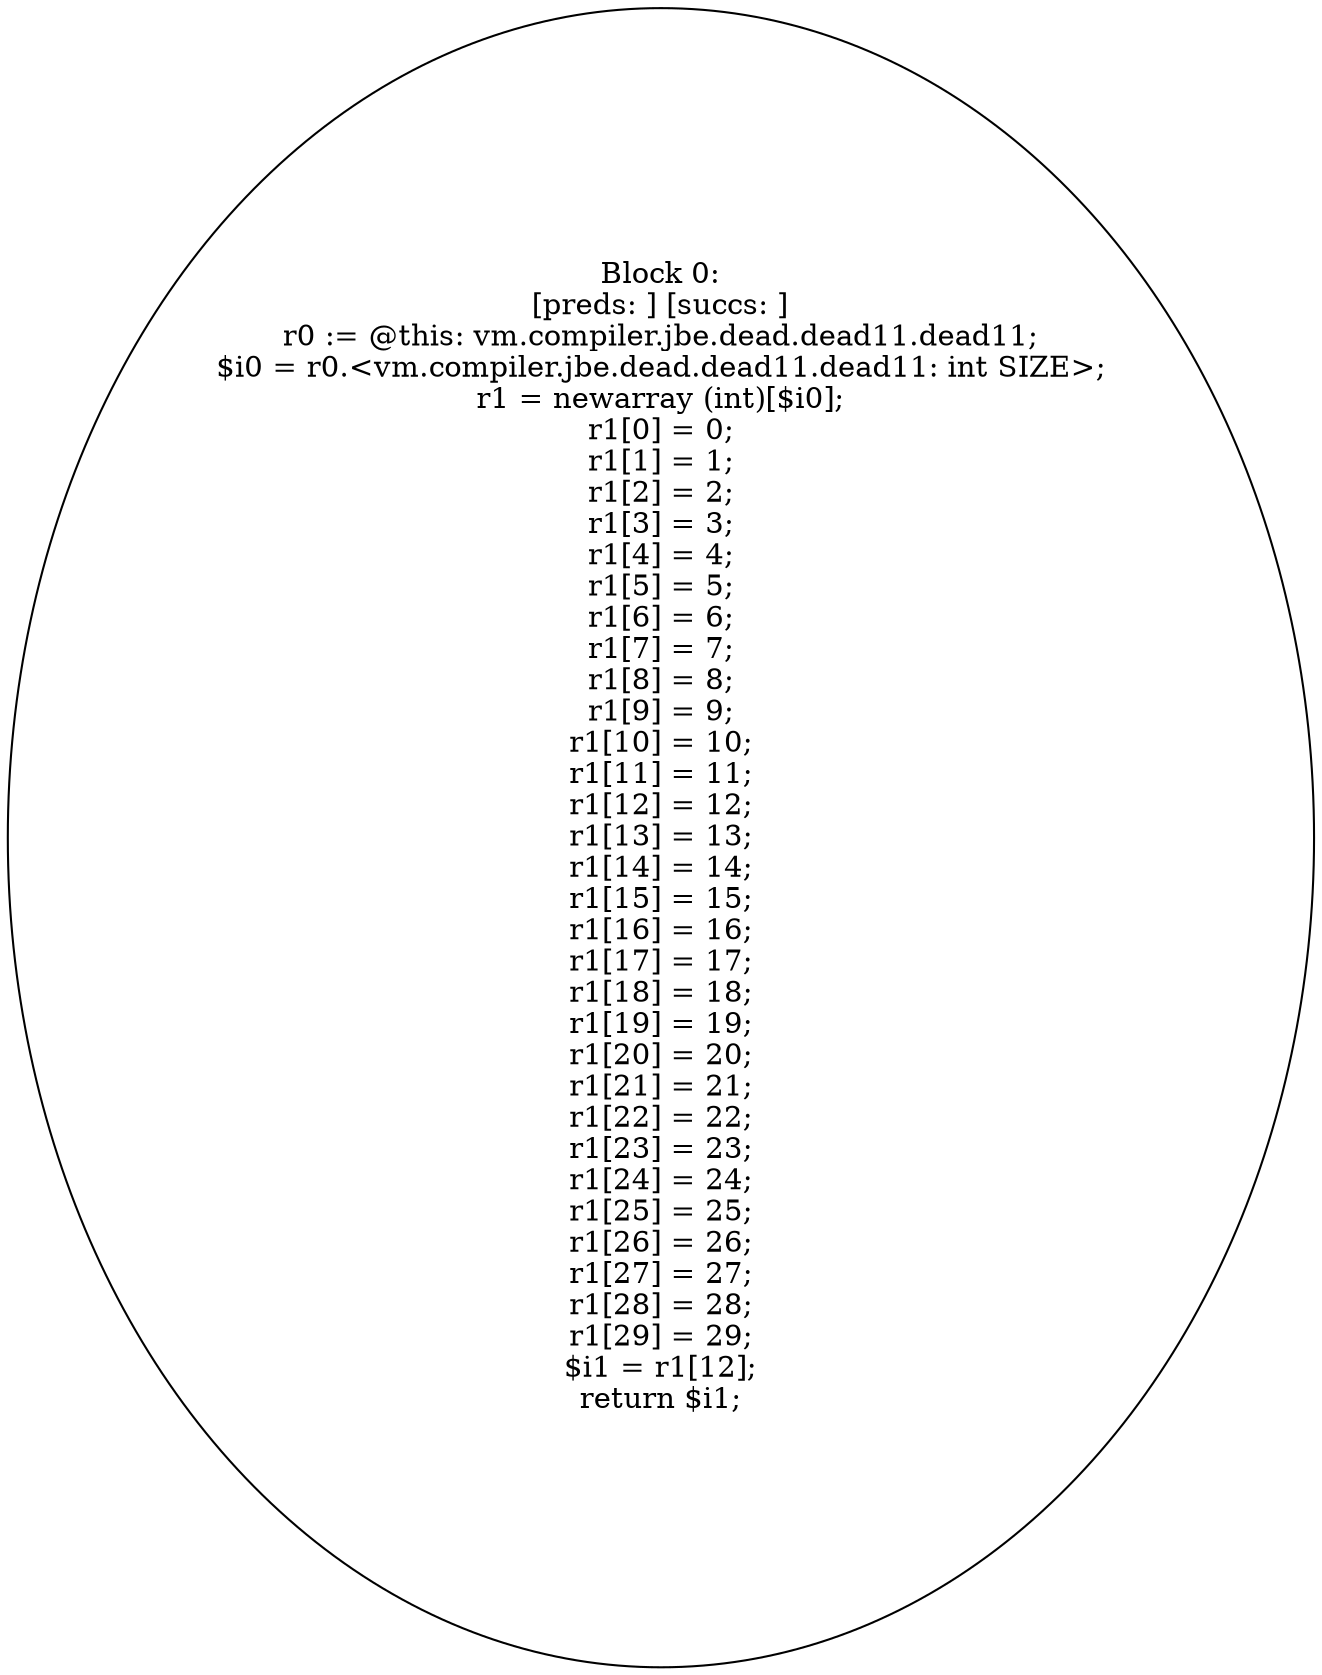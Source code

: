 digraph "unitGraph" {
    "Block 0:
[preds: ] [succs: ]
r0 := @this: vm.compiler.jbe.dead.dead11.dead11;
$i0 = r0.<vm.compiler.jbe.dead.dead11.dead11: int SIZE>;
r1 = newarray (int)[$i0];
r1[0] = 0;
r1[1] = 1;
r1[2] = 2;
r1[3] = 3;
r1[4] = 4;
r1[5] = 5;
r1[6] = 6;
r1[7] = 7;
r1[8] = 8;
r1[9] = 9;
r1[10] = 10;
r1[11] = 11;
r1[12] = 12;
r1[13] = 13;
r1[14] = 14;
r1[15] = 15;
r1[16] = 16;
r1[17] = 17;
r1[18] = 18;
r1[19] = 19;
r1[20] = 20;
r1[21] = 21;
r1[22] = 22;
r1[23] = 23;
r1[24] = 24;
r1[25] = 25;
r1[26] = 26;
r1[27] = 27;
r1[28] = 28;
r1[29] = 29;
$i1 = r1[12];
return $i1;
"
}
